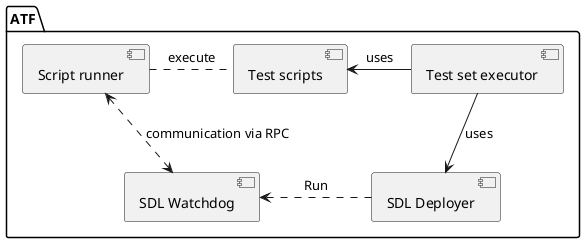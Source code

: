 @startuml

package "ATF"{ 
  [Test scripts] as SCRIPTS
  [Script runner] as RUNNER
  [SDL Deployer] as DEPLOYER
  [SDL Watchdog] as WATCHDOG
  [Test set executor] as SET_EXECUTOR
  
  SET_EXECUTOR -down-> DEPLOYER : uses
  SET_EXECUTOR -left-> SCRIPTS : uses
  
  RUNNER <.down-> WATCHDOG : communication via RPC
  RUNNER .right. SCRIPTS : execute
  
  DEPLOYER .left-> WATCHDOG : Run
}
@enduml
